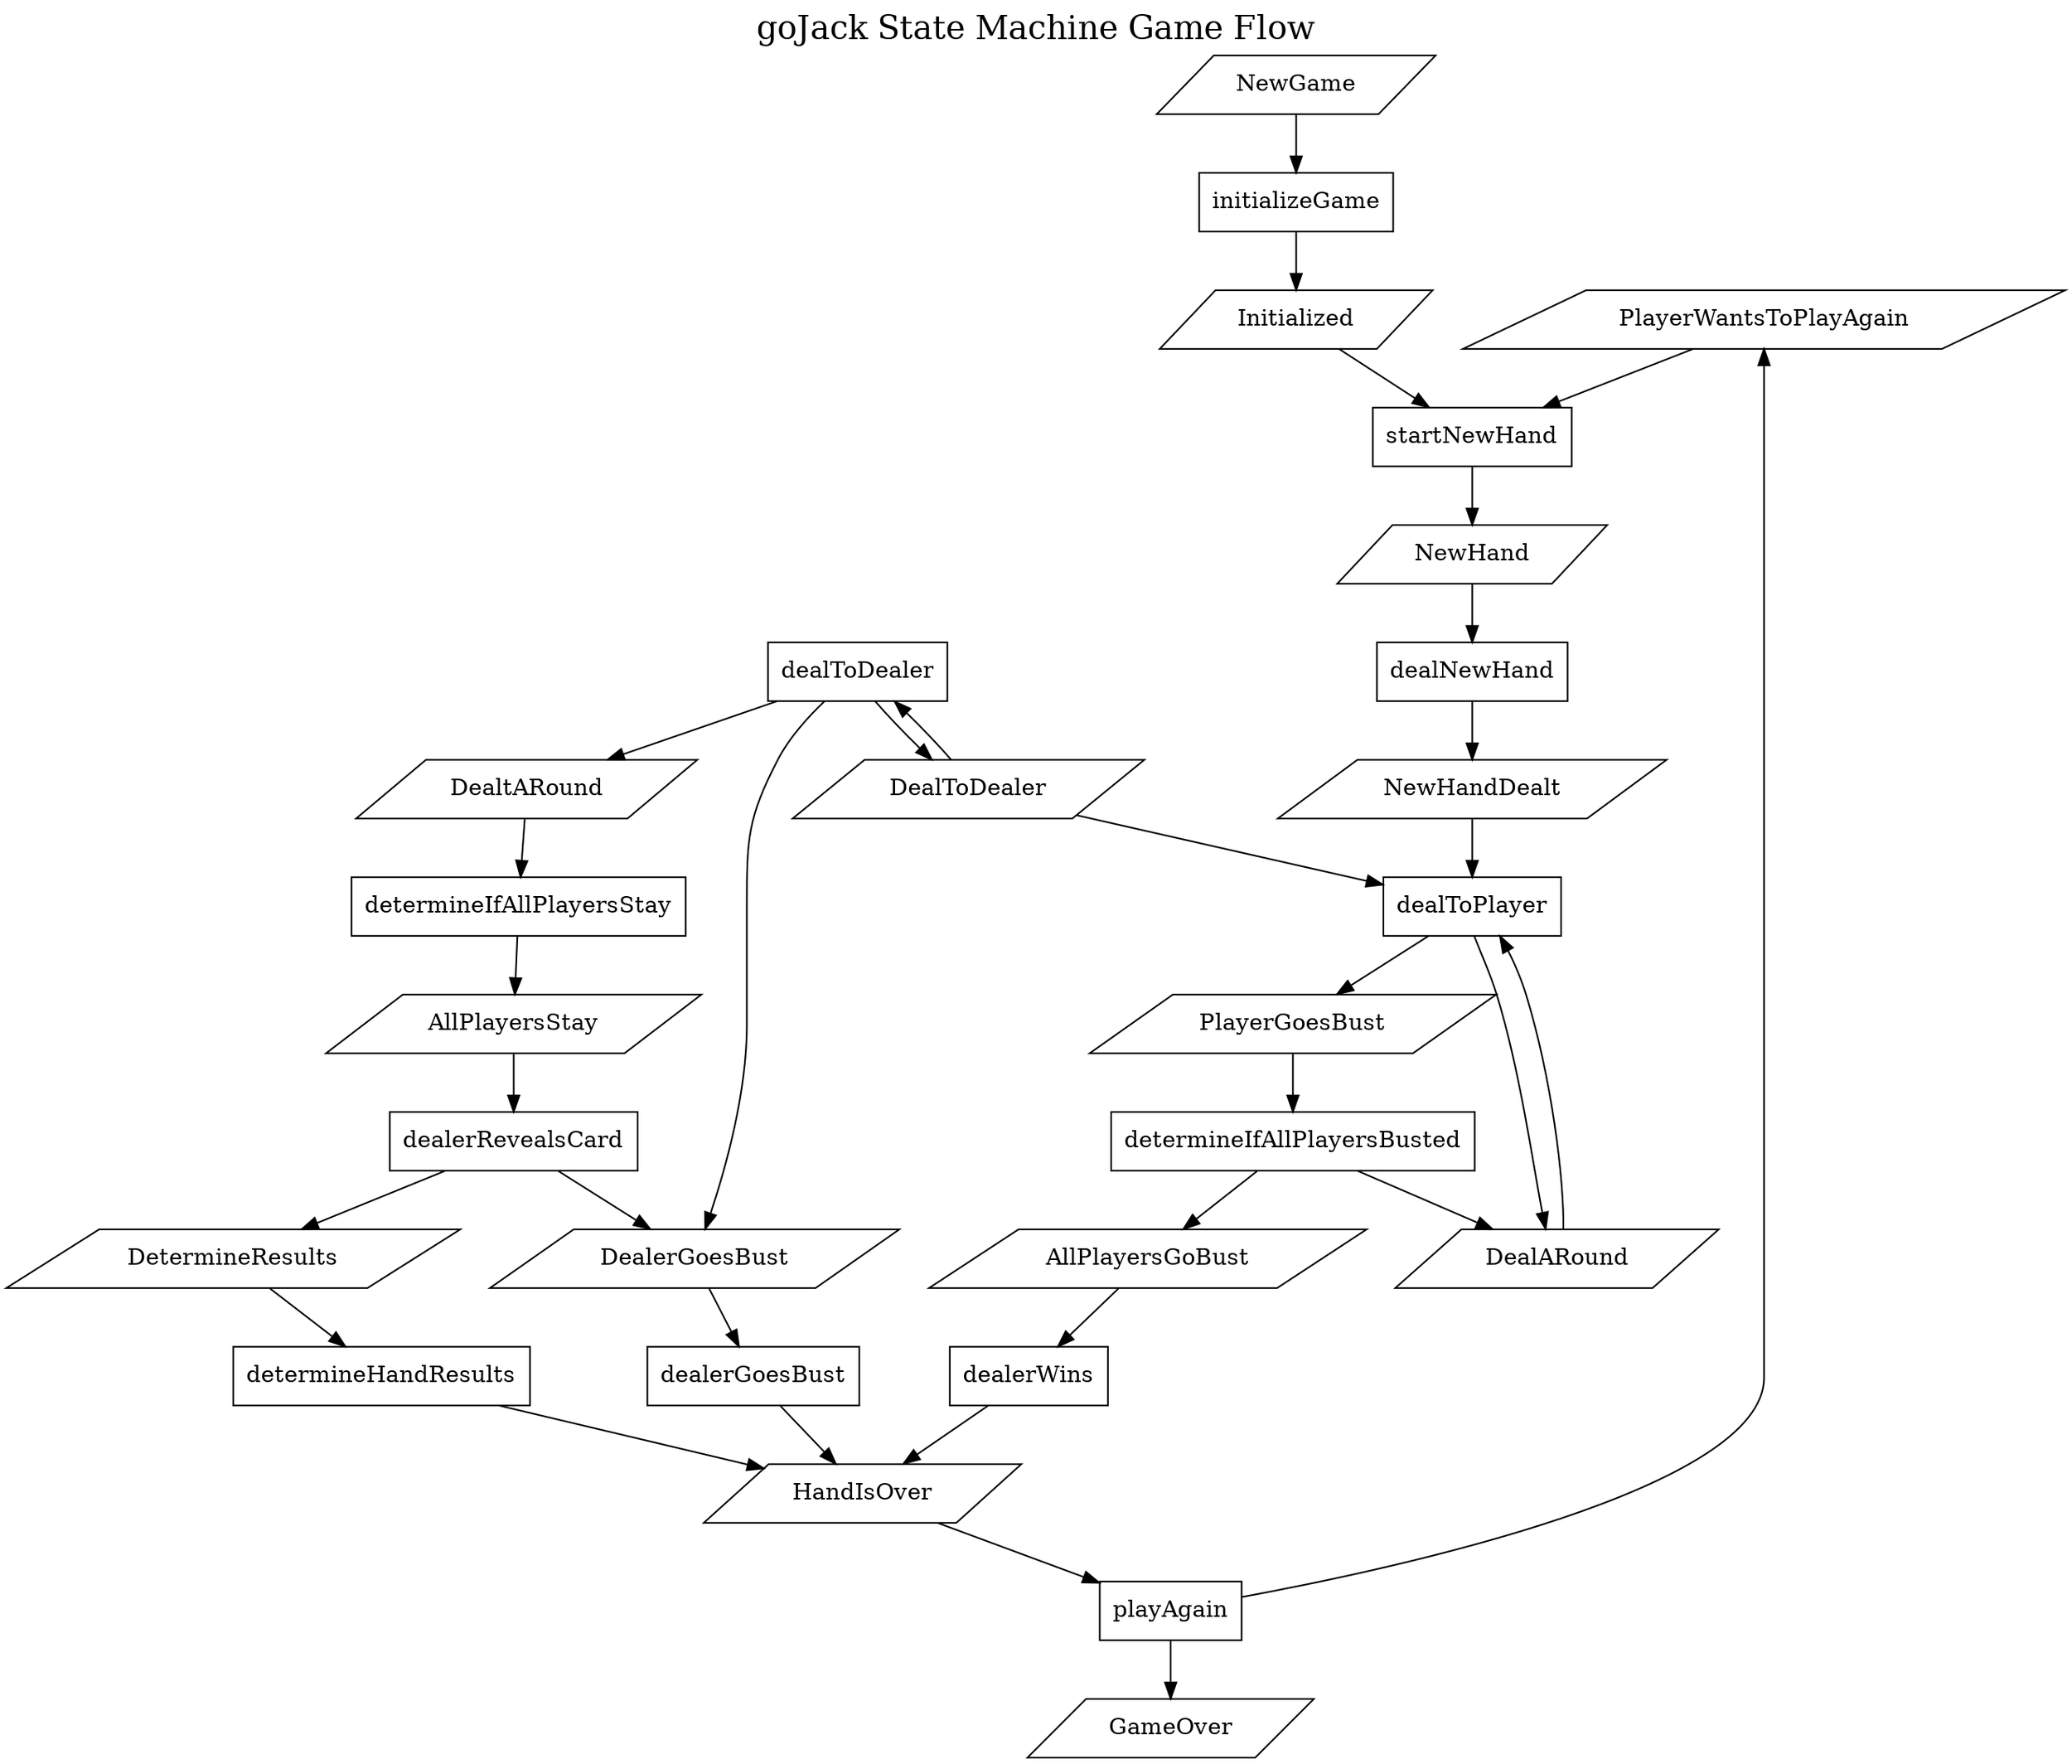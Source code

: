 
#
# This file is created through the execution of graph-game
# do not edit this file.
#
# Copyright (c) Matthew Peters, 2023
#
digraph {
    labelloc=t
    fontsize=20
    label="goJack State Machine Game Flow"
    rankdir="TB"
    PlayerWantsToPlayAgain [shape="parallelogram"]
    PlayerGoesBust [shape="parallelogram"]
    NewHandDealt [shape="parallelogram"]
    NewHand [shape="parallelogram"]
    NewGame [shape="parallelogram"]
    Initialized [shape="parallelogram"]
    HandIsOver [shape="parallelogram"]
    GameOver [shape="parallelogram"]
    DetermineResults [shape="parallelogram"]
    DealtARound [shape="parallelogram"]
    DealerGoesBust [shape="parallelogram"]
    DealToDealer [shape="parallelogram"]
    DealARound [shape="parallelogram"]
    AllPlayersStay [shape="parallelogram"]
    AllPlayersGoBust [shape="parallelogram"]

    playAgain [shape="box"]
    determineHandResults [shape="box"]
    dealerWins [shape="box"]
    dealerGoesBust [shape="box"]
    dealerRevealsCard [shape="box"]
    determineIfAllPlayersBusted [shape="box"]
    determineIfAllPlayersStay [shape="box"]
    dealToDealer [shape="box"]
    dealToPlayer [shape="box"]
    dealNewHand [shape="box"]
    startNewHand [shape="box"]
    initializeGame [shape="box"]

    { HandIsOver } -> playAgain -> { PlayerWantsToPlayAgain GameOver }
    { DetermineResults } -> determineHandResults -> { HandIsOver }
    { AllPlayersGoBust } -> dealerWins -> { HandIsOver }
    { DealerGoesBust } -> dealerGoesBust -> { HandIsOver }
    { AllPlayersStay } -> dealerRevealsCard -> { DetermineResults DealerGoesBust }
    { PlayerGoesBust } -> determineIfAllPlayersBusted -> { DealARound AllPlayersGoBust }
    { DealtARound } -> determineIfAllPlayersStay -> { AllPlayersStay }
    { DealToDealer } -> dealToDealer -> { DealToDealer DealtARound DealerGoesBust }
    { DealARound DealToDealer NewHandDealt } -> dealToPlayer -> { DealARound PlayerGoesBust }
    { NewHand } -> dealNewHand -> { NewHandDealt }
    { Initialized PlayerWantsToPlayAgain } -> startNewHand -> { NewHand }
    { NewGame } -> initializeGame -> { Initialized }
}
